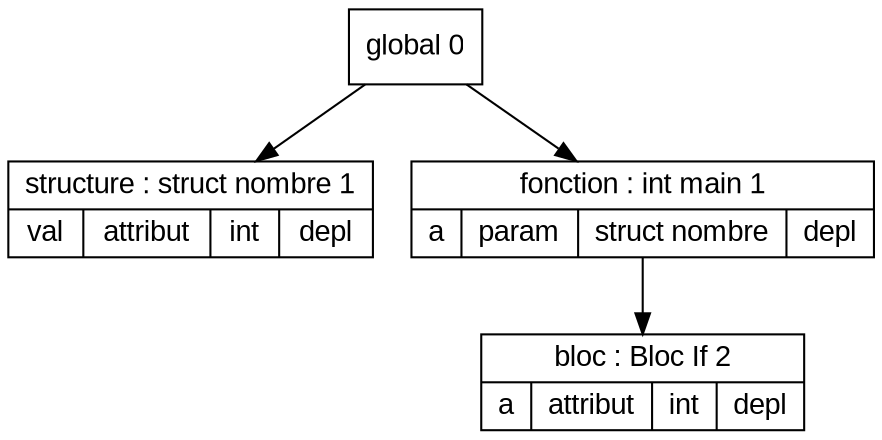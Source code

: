 digraph "tds"{

	node [fontname="Arial"];

	N1 [shape=record label="{ structure : struct nombre 1
	| { val | attribut | int | depl }
	}"];

	N3 [shape=record label="{ bloc : Bloc If  2
	| { a | attribut | int | depl }
	}"];

	N2 [shape=record label="{ fonction : int main 1
	| { a | param | struct nombre | depl }
	}"];

	N0 [shape=record label="{ global 0
	}"];


	N0 -> N1; 
	N0 -> N2; 
	N2 -> N3; 
}
